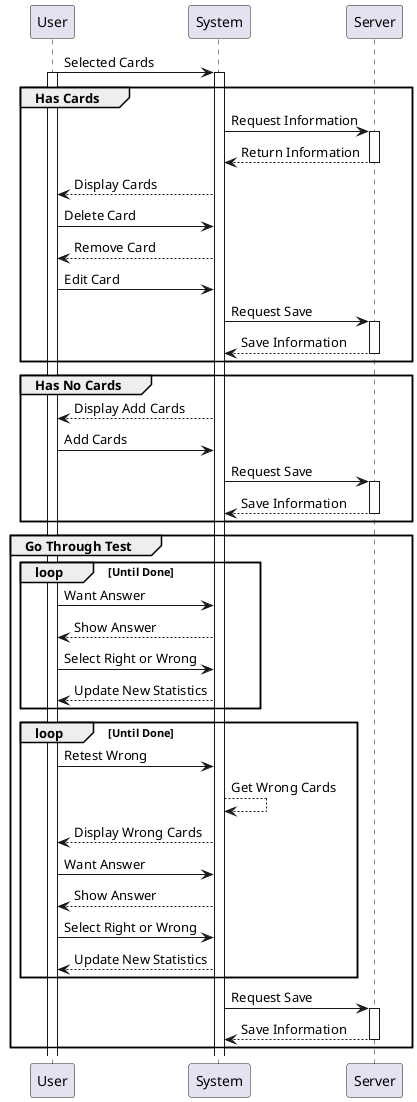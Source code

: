 @startuml
User -> System : Selected Cards
activate User
activate System
group Has Cards
System -> Server : Request Information
activate Server
Server --> System : Return Information
deactivate Server
System --> User : Display Cards
User -> System : Delete Card
System --> User : Remove Card
User -> System : Edit Card
System -> Server : Request Save
activate Server
Server --> System: Save Information
deactivate Server
end

group Has No Cards
System --> User : Display Add Cards
User -> System : Add Cards
System -> Server : Request Save
activate Server
Server --> System: Save Information
deactivate Server
end

group Go Through Test
loop Until Done
User -> System : Want Answer
System --> User : Show Answer
User -> System : Select Right or Wrong
System --> User : Update New Statistics
end
loop Until Done
User -> System : Retest Wrong
System --> System : Get Wrong Cards
System --> User: Display Wrong Cards
User -> System : Want Answer
System --> User : Show Answer
User -> System : Select Right or Wrong
System --> User : Update New Statistics
end
System -> Server : Request Save
activate Server
Server --> System: Save Information
deactivate Server
end

@enduml